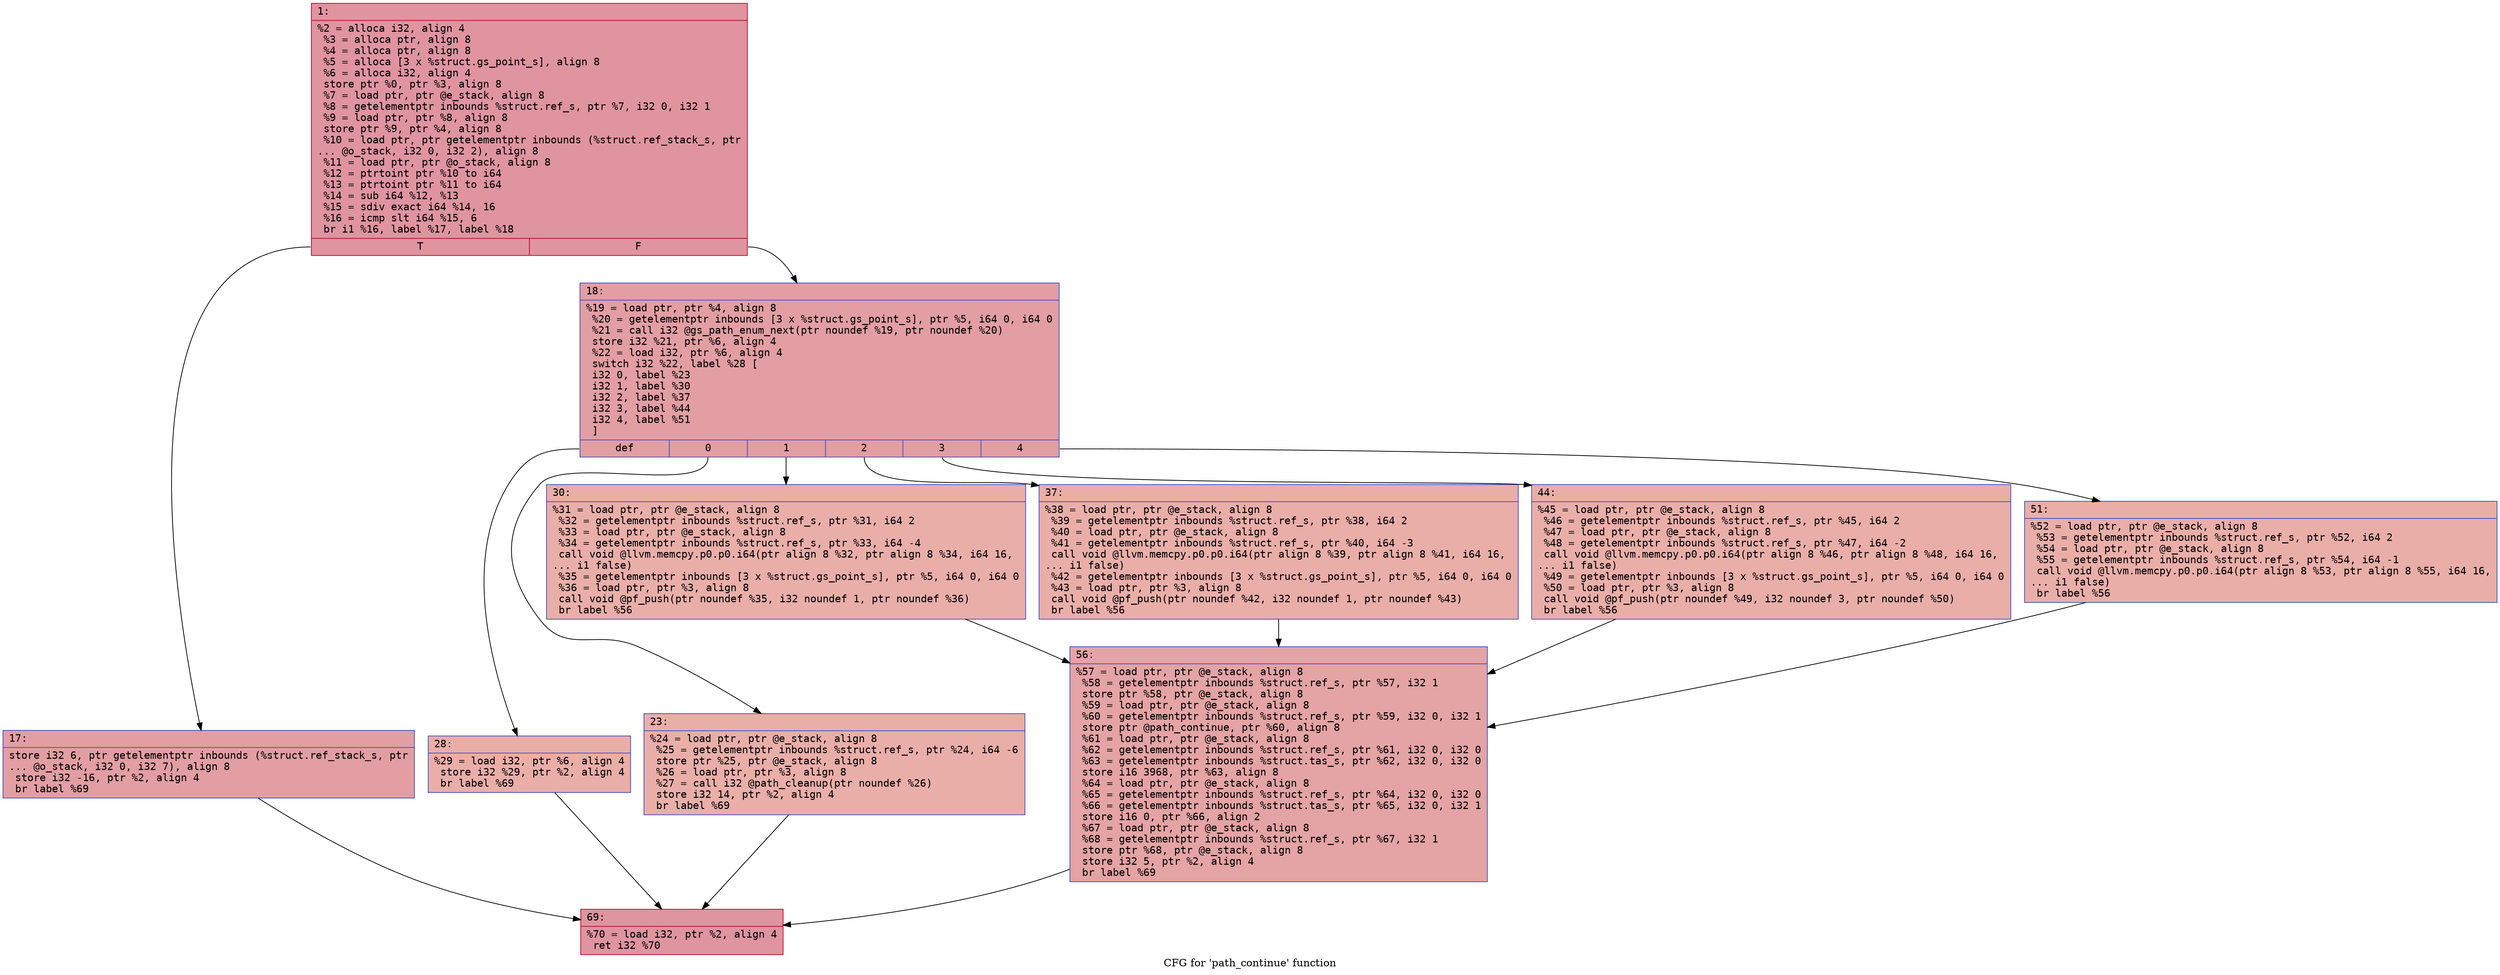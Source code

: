 digraph "CFG for 'path_continue' function" {
	label="CFG for 'path_continue' function";

	Node0x600002d6b250 [shape=record,color="#b70d28ff", style=filled, fillcolor="#b70d2870" fontname="Courier",label="{1:\l|  %2 = alloca i32, align 4\l  %3 = alloca ptr, align 8\l  %4 = alloca ptr, align 8\l  %5 = alloca [3 x %struct.gs_point_s], align 8\l  %6 = alloca i32, align 4\l  store ptr %0, ptr %3, align 8\l  %7 = load ptr, ptr @e_stack, align 8\l  %8 = getelementptr inbounds %struct.ref_s, ptr %7, i32 0, i32 1\l  %9 = load ptr, ptr %8, align 8\l  store ptr %9, ptr %4, align 8\l  %10 = load ptr, ptr getelementptr inbounds (%struct.ref_stack_s, ptr\l... @o_stack, i32 0, i32 2), align 8\l  %11 = load ptr, ptr @o_stack, align 8\l  %12 = ptrtoint ptr %10 to i64\l  %13 = ptrtoint ptr %11 to i64\l  %14 = sub i64 %12, %13\l  %15 = sdiv exact i64 %14, 16\l  %16 = icmp slt i64 %15, 6\l  br i1 %16, label %17, label %18\l|{<s0>T|<s1>F}}"];
	Node0x600002d6b250:s0 -> Node0x600002d6b2a0[tooltip="1 -> 17\nProbability 50.00%" ];
	Node0x600002d6b250:s1 -> Node0x600002d6b2f0[tooltip="1 -> 18\nProbability 50.00%" ];
	Node0x600002d6b2a0 [shape=record,color="#3d50c3ff", style=filled, fillcolor="#be242e70" fontname="Courier",label="{17:\l|  store i32 6, ptr getelementptr inbounds (%struct.ref_stack_s, ptr\l... @o_stack, i32 0, i32 7), align 8\l  store i32 -16, ptr %2, align 4\l  br label %69\l}"];
	Node0x600002d6b2a0 -> Node0x600002d6b570[tooltip="17 -> 69\nProbability 100.00%" ];
	Node0x600002d6b2f0 [shape=record,color="#3d50c3ff", style=filled, fillcolor="#be242e70" fontname="Courier",label="{18:\l|  %19 = load ptr, ptr %4, align 8\l  %20 = getelementptr inbounds [3 x %struct.gs_point_s], ptr %5, i64 0, i64 0\l  %21 = call i32 @gs_path_enum_next(ptr noundef %19, ptr noundef %20)\l  store i32 %21, ptr %6, align 4\l  %22 = load i32, ptr %6, align 4\l  switch i32 %22, label %28 [\l    i32 0, label %23\l    i32 1, label %30\l    i32 2, label %37\l    i32 3, label %44\l    i32 4, label %51\l  ]\l|{<s0>def|<s1>0|<s2>1|<s3>2|<s4>3|<s5>4}}"];
	Node0x600002d6b2f0:s0 -> Node0x600002d6b390[tooltip="18 -> 28\nProbability 16.67%" ];
	Node0x600002d6b2f0:s1 -> Node0x600002d6b340[tooltip="18 -> 23\nProbability 16.67%" ];
	Node0x600002d6b2f0:s2 -> Node0x600002d6b3e0[tooltip="18 -> 30\nProbability 16.67%" ];
	Node0x600002d6b2f0:s3 -> Node0x600002d6b430[tooltip="18 -> 37\nProbability 16.67%" ];
	Node0x600002d6b2f0:s4 -> Node0x600002d6b480[tooltip="18 -> 44\nProbability 16.67%" ];
	Node0x600002d6b2f0:s5 -> Node0x600002d6b4d0[tooltip="18 -> 51\nProbability 16.67%" ];
	Node0x600002d6b340 [shape=record,color="#3d50c3ff", style=filled, fillcolor="#d0473d70" fontname="Courier",label="{23:\l|  %24 = load ptr, ptr @e_stack, align 8\l  %25 = getelementptr inbounds %struct.ref_s, ptr %24, i64 -6\l  store ptr %25, ptr @e_stack, align 8\l  %26 = load ptr, ptr %3, align 8\l  %27 = call i32 @path_cleanup(ptr noundef %26)\l  store i32 14, ptr %2, align 4\l  br label %69\l}"];
	Node0x600002d6b340 -> Node0x600002d6b570[tooltip="23 -> 69\nProbability 100.00%" ];
	Node0x600002d6b390 [shape=record,color="#3d50c3ff", style=filled, fillcolor="#d0473d70" fontname="Courier",label="{28:\l|  %29 = load i32, ptr %6, align 4\l  store i32 %29, ptr %2, align 4\l  br label %69\l}"];
	Node0x600002d6b390 -> Node0x600002d6b570[tooltip="28 -> 69\nProbability 100.00%" ];
	Node0x600002d6b3e0 [shape=record,color="#3d50c3ff", style=filled, fillcolor="#d0473d70" fontname="Courier",label="{30:\l|  %31 = load ptr, ptr @e_stack, align 8\l  %32 = getelementptr inbounds %struct.ref_s, ptr %31, i64 2\l  %33 = load ptr, ptr @e_stack, align 8\l  %34 = getelementptr inbounds %struct.ref_s, ptr %33, i64 -4\l  call void @llvm.memcpy.p0.p0.i64(ptr align 8 %32, ptr align 8 %34, i64 16,\l... i1 false)\l  %35 = getelementptr inbounds [3 x %struct.gs_point_s], ptr %5, i64 0, i64 0\l  %36 = load ptr, ptr %3, align 8\l  call void @pf_push(ptr noundef %35, i32 noundef 1, ptr noundef %36)\l  br label %56\l}"];
	Node0x600002d6b3e0 -> Node0x600002d6b520[tooltip="30 -> 56\nProbability 100.00%" ];
	Node0x600002d6b430 [shape=record,color="#3d50c3ff", style=filled, fillcolor="#d0473d70" fontname="Courier",label="{37:\l|  %38 = load ptr, ptr @e_stack, align 8\l  %39 = getelementptr inbounds %struct.ref_s, ptr %38, i64 2\l  %40 = load ptr, ptr @e_stack, align 8\l  %41 = getelementptr inbounds %struct.ref_s, ptr %40, i64 -3\l  call void @llvm.memcpy.p0.p0.i64(ptr align 8 %39, ptr align 8 %41, i64 16,\l... i1 false)\l  %42 = getelementptr inbounds [3 x %struct.gs_point_s], ptr %5, i64 0, i64 0\l  %43 = load ptr, ptr %3, align 8\l  call void @pf_push(ptr noundef %42, i32 noundef 1, ptr noundef %43)\l  br label %56\l}"];
	Node0x600002d6b430 -> Node0x600002d6b520[tooltip="37 -> 56\nProbability 100.00%" ];
	Node0x600002d6b480 [shape=record,color="#3d50c3ff", style=filled, fillcolor="#d0473d70" fontname="Courier",label="{44:\l|  %45 = load ptr, ptr @e_stack, align 8\l  %46 = getelementptr inbounds %struct.ref_s, ptr %45, i64 2\l  %47 = load ptr, ptr @e_stack, align 8\l  %48 = getelementptr inbounds %struct.ref_s, ptr %47, i64 -2\l  call void @llvm.memcpy.p0.p0.i64(ptr align 8 %46, ptr align 8 %48, i64 16,\l... i1 false)\l  %49 = getelementptr inbounds [3 x %struct.gs_point_s], ptr %5, i64 0, i64 0\l  %50 = load ptr, ptr %3, align 8\l  call void @pf_push(ptr noundef %49, i32 noundef 3, ptr noundef %50)\l  br label %56\l}"];
	Node0x600002d6b480 -> Node0x600002d6b520[tooltip="44 -> 56\nProbability 100.00%" ];
	Node0x600002d6b4d0 [shape=record,color="#3d50c3ff", style=filled, fillcolor="#d0473d70" fontname="Courier",label="{51:\l|  %52 = load ptr, ptr @e_stack, align 8\l  %53 = getelementptr inbounds %struct.ref_s, ptr %52, i64 2\l  %54 = load ptr, ptr @e_stack, align 8\l  %55 = getelementptr inbounds %struct.ref_s, ptr %54, i64 -1\l  call void @llvm.memcpy.p0.p0.i64(ptr align 8 %53, ptr align 8 %55, i64 16,\l... i1 false)\l  br label %56\l}"];
	Node0x600002d6b4d0 -> Node0x600002d6b520[tooltip="51 -> 56\nProbability 100.00%" ];
	Node0x600002d6b520 [shape=record,color="#3d50c3ff", style=filled, fillcolor="#c32e3170" fontname="Courier",label="{56:\l|  %57 = load ptr, ptr @e_stack, align 8\l  %58 = getelementptr inbounds %struct.ref_s, ptr %57, i32 1\l  store ptr %58, ptr @e_stack, align 8\l  %59 = load ptr, ptr @e_stack, align 8\l  %60 = getelementptr inbounds %struct.ref_s, ptr %59, i32 0, i32 1\l  store ptr @path_continue, ptr %60, align 8\l  %61 = load ptr, ptr @e_stack, align 8\l  %62 = getelementptr inbounds %struct.ref_s, ptr %61, i32 0, i32 0\l  %63 = getelementptr inbounds %struct.tas_s, ptr %62, i32 0, i32 0\l  store i16 3968, ptr %63, align 8\l  %64 = load ptr, ptr @e_stack, align 8\l  %65 = getelementptr inbounds %struct.ref_s, ptr %64, i32 0, i32 0\l  %66 = getelementptr inbounds %struct.tas_s, ptr %65, i32 0, i32 1\l  store i16 0, ptr %66, align 2\l  %67 = load ptr, ptr @e_stack, align 8\l  %68 = getelementptr inbounds %struct.ref_s, ptr %67, i32 1\l  store ptr %68, ptr @e_stack, align 8\l  store i32 5, ptr %2, align 4\l  br label %69\l}"];
	Node0x600002d6b520 -> Node0x600002d6b570[tooltip="56 -> 69\nProbability 100.00%" ];
	Node0x600002d6b570 [shape=record,color="#b70d28ff", style=filled, fillcolor="#b70d2870" fontname="Courier",label="{69:\l|  %70 = load i32, ptr %2, align 4\l  ret i32 %70\l}"];
}
